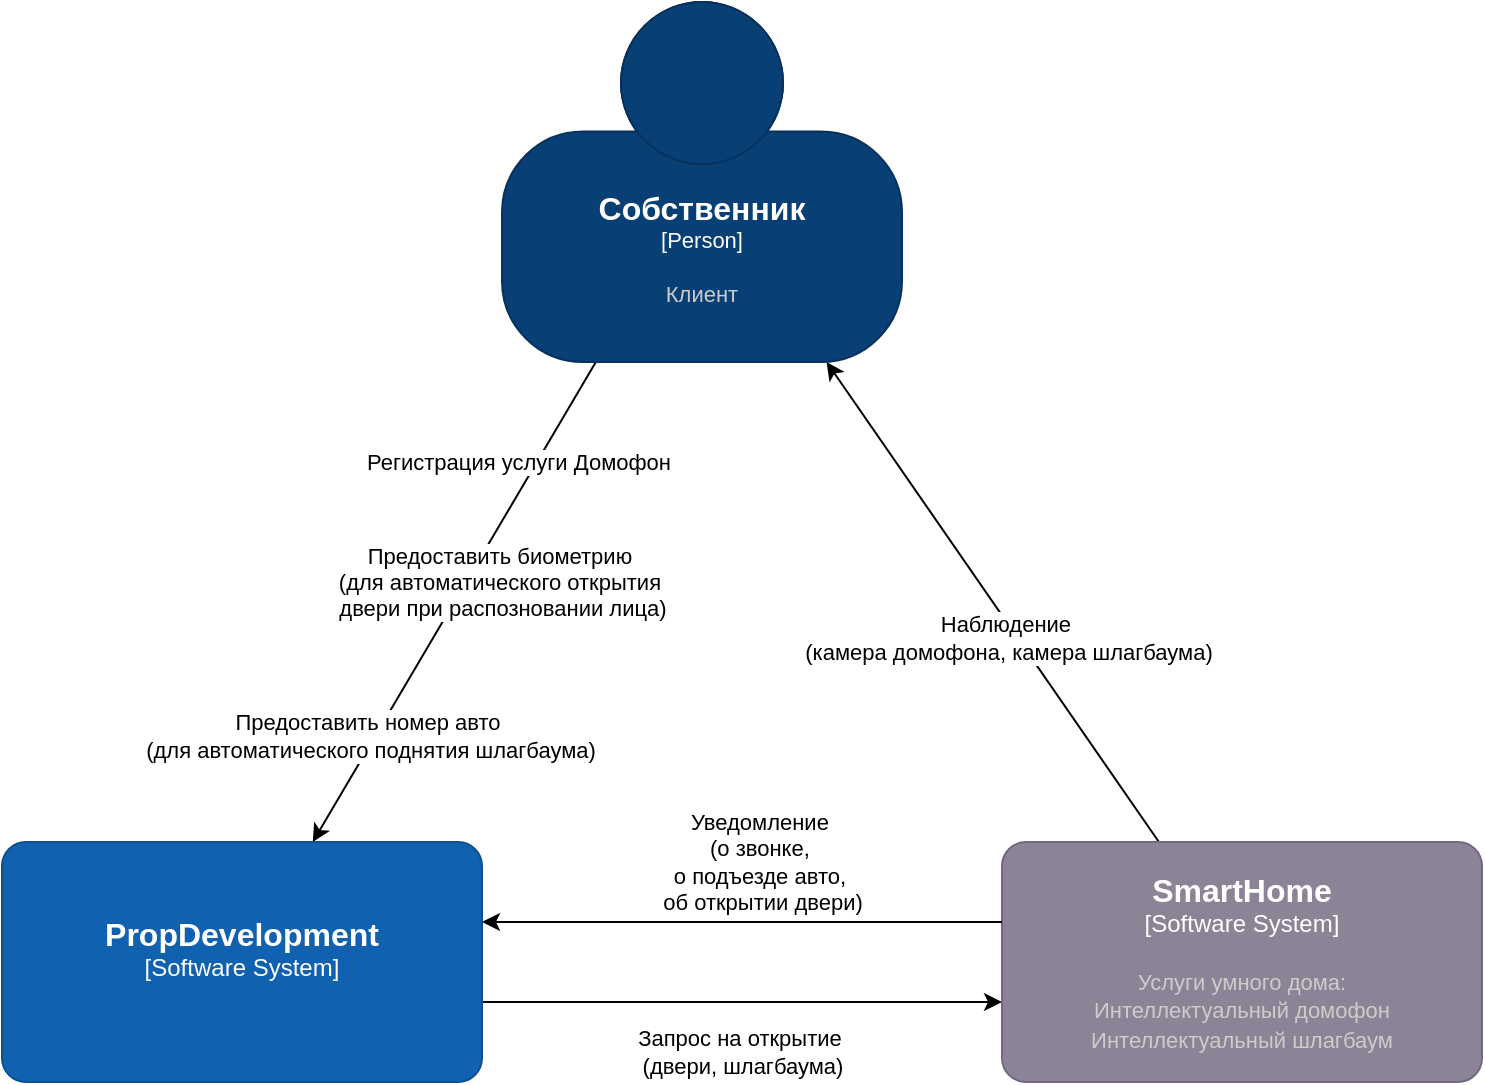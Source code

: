 <mxfile version="25.0.2">
  <diagram name="Страница — 1" id="AA9cZ-glA_Fp__WyKTjR">
    <mxGraphModel dx="31" dy="594" grid="1" gridSize="10" guides="1" tooltips="1" connect="1" arrows="1" fold="1" page="1" pageScale="1" pageWidth="827" pageHeight="1169" math="0" shadow="0">
      <root>
        <mxCell id="0" />
        <mxCell id="1" parent="0" />
        <mxCell id="nFB4tpNnGNIT1_HhN5Ei-163" style="rounded=0;orthogonalLoop=1;jettySize=auto;html=1;" parent="1" target="XOnH5t-txGrDBZ7-4m-t-2" edge="1" source="nFB4tpNnGNIT1_HhN5Ei-214">
          <mxGeometry relative="1" as="geometry">
            <mxPoint x="1020" y="455" as="targetPoint" />
            <mxPoint x="1020" y="245" as="sourcePoint" />
          </mxGeometry>
        </mxCell>
        <mxCell id="XOnH5t-txGrDBZ7-4m-t-6" value="Регистрация услуги Домофон" style="edgeLabel;html=1;align=center;verticalAlign=middle;resizable=0;points=[];" vertex="1" connectable="0" parent="nFB4tpNnGNIT1_HhN5Ei-163">
          <mxGeometry x="0.109" y="-1" relative="1" as="geometry">
            <mxPoint x="40" y="-83" as="offset" />
          </mxGeometry>
        </mxCell>
        <mxCell id="XOnH5t-txGrDBZ7-4m-t-8" value="Предоставить номер авто&amp;nbsp;&lt;div&gt;(для автоматического поднятия шлагбаума)&lt;/div&gt;" style="edgeLabel;html=1;align=center;verticalAlign=middle;resizable=0;points=[];" vertex="1" connectable="0" parent="nFB4tpNnGNIT1_HhN5Ei-163">
          <mxGeometry x="0.569" y="-2" relative="1" as="geometry">
            <mxPoint as="offset" />
          </mxGeometry>
        </mxCell>
        <mxCell id="XOnH5t-txGrDBZ7-4m-t-4" style="rounded=0;orthogonalLoop=1;jettySize=auto;html=1;" edge="1" parent="1" source="XOnH5t-txGrDBZ7-4m-t-1" target="nFB4tpNnGNIT1_HhN5Ei-214">
          <mxGeometry relative="1" as="geometry">
            <mxPoint x="1560" y="190" as="targetPoint" />
          </mxGeometry>
        </mxCell>
        <mxCell id="XOnH5t-txGrDBZ7-4m-t-5" value="Наблюдение&amp;nbsp;&lt;div&gt;(камера домофона, камера шлагбаума)&lt;/div&gt;" style="edgeLabel;html=1;align=center;verticalAlign=middle;resizable=0;points=[];" vertex="1" connectable="0" parent="XOnH5t-txGrDBZ7-4m-t-4">
          <mxGeometry x="-0.124" y="3" relative="1" as="geometry">
            <mxPoint y="1" as="offset" />
          </mxGeometry>
        </mxCell>
        <object placeholders="1" c4Name="Собственник" c4Type="Person" c4Description="Клиент" label="&lt;font style=&quot;font-size: 16px&quot;&gt;&lt;b&gt;%c4Name%&lt;/b&gt;&lt;/font&gt;&lt;div&gt;[%c4Type%]&lt;/div&gt;&lt;br&gt;&lt;div&gt;&lt;font style=&quot;font-size: 11px&quot;&gt;&lt;font color=&quot;#cccccc&quot;&gt;%c4Description%&lt;/font&gt;&lt;/div&gt;" id="nFB4tpNnGNIT1_HhN5Ei-214">
          <mxCell style="html=1;fontSize=11;dashed=0;whiteSpace=wrap;fillColor=#083F75;strokeColor=#06315C;fontColor=#ffffff;shape=mxgraph.c4.person2;align=center;metaEdit=1;points=[[0.5,0,0],[1,0.5,0],[1,0.75,0],[0.75,1,0],[0.5,1,0],[0.25,1,0],[0,0.75,0],[0,0.5,0]];resizable=0;" parent="1" vertex="1">
            <mxGeometry x="1110" y="60" width="200" height="180" as="geometry" />
          </mxCell>
        </object>
        <mxCell id="XOnH5t-txGrDBZ7-4m-t-3" style="edgeStyle=orthogonalEdgeStyle;rounded=0;orthogonalLoop=1;jettySize=auto;html=1;" edge="1" parent="1" source="XOnH5t-txGrDBZ7-4m-t-2" target="XOnH5t-txGrDBZ7-4m-t-1">
          <mxGeometry relative="1" as="geometry">
            <Array as="points">
              <mxPoint x="1230" y="560" />
              <mxPoint x="1230" y="560" />
            </Array>
          </mxGeometry>
        </mxCell>
        <mxCell id="XOnH5t-txGrDBZ7-4m-t-9" value="Запрос на открытие&amp;nbsp;&lt;div&gt;(двери, шлагбаума)&lt;/div&gt;" style="edgeLabel;html=1;align=center;verticalAlign=middle;resizable=0;points=[];" vertex="1" connectable="0" parent="XOnH5t-txGrDBZ7-4m-t-3">
          <mxGeometry x="-0.36" y="-3" relative="1" as="geometry">
            <mxPoint x="47" y="22" as="offset" />
          </mxGeometry>
        </mxCell>
        <object placeholders="1" c4Name="SmartHome" c4Type="Software System" c4Description="Услуги умного дома:&#xa;Интеллектуальный домофон&#xa;Интеллектуальный шлагбаум" label="&lt;font style=&quot;font-size: 16px&quot;&gt;&lt;b&gt;%c4Name%&lt;/b&gt;&lt;/font&gt;&lt;div&gt;[%c4Type%]&lt;/div&gt;&lt;br&gt;&lt;div&gt;&lt;font style=&quot;font-size: 11px&quot;&gt;&lt;font color=&quot;#cccccc&quot;&gt;%c4Description%&lt;/font&gt;&lt;/div&gt;" id="XOnH5t-txGrDBZ7-4m-t-1">
          <mxCell style="rounded=1;whiteSpace=wrap;html=1;labelBackgroundColor=none;fillColor=#8C8496;fontColor=#ffffff;align=center;arcSize=10;strokeColor=#736782;metaEdit=1;resizable=0;points=[[0.25,0,0],[0.5,0,0],[0.75,0,0],[1,0.25,0],[1,0.5,0],[1,0.75,0],[0.75,1,0],[0.5,1,0],[0.25,1,0],[0,0.75,0],[0,0.5,0],[0,0.25,0]];" vertex="1" parent="1">
            <mxGeometry x="1360" y="480" width="240" height="120" as="geometry" />
          </mxCell>
        </object>
        <object placeholders="1" c4Name="PropDevelopment" c4Type="Software System" c4Description="" label="&lt;font style=&quot;font-size: 16px&quot;&gt;&lt;b&gt;%c4Name%&lt;/b&gt;&lt;/font&gt;&lt;div&gt;[%c4Type%]&lt;/div&gt;&lt;br&gt;&lt;div&gt;&lt;font style=&quot;font-size: 11px&quot;&gt;&lt;font color=&quot;#cccccc&quot;&gt;%c4Description%&lt;/font&gt;&lt;/div&gt;" id="XOnH5t-txGrDBZ7-4m-t-2">
          <mxCell style="rounded=1;whiteSpace=wrap;html=1;labelBackgroundColor=none;fillColor=#1061B0;fontColor=#ffffff;align=center;arcSize=10;strokeColor=#0D5091;metaEdit=1;resizable=0;points=[[0.25,0,0],[0.5,0,0],[0.75,0,0],[1,0.25,0],[1,0.5,0],[1,0.75,0],[0.75,1,0],[0.5,1,0],[0.25,1,0],[0,0.75,0],[0,0.5,0],[0,0.25,0]];" vertex="1" parent="1">
            <mxGeometry x="860" y="480" width="240" height="120" as="geometry" />
          </mxCell>
        </object>
        <mxCell id="XOnH5t-txGrDBZ7-4m-t-7" value="Предоставить биометрию&amp;nbsp;&lt;div&gt;(для автоматического открытия&amp;nbsp;&lt;/div&gt;&lt;div&gt;двери при распозновании лица)&lt;/div&gt;" style="edgeLabel;html=1;align=center;verticalAlign=middle;resizable=0;points=[];" vertex="1" connectable="0" parent="1">
          <mxGeometry x="1110.002" y="350.0" as="geometry" />
        </mxCell>
        <mxCell id="XOnH5t-txGrDBZ7-4m-t-11" style="edgeStyle=orthogonalEdgeStyle;rounded=0;orthogonalLoop=1;jettySize=auto;html=1;" edge="1" parent="1" source="XOnH5t-txGrDBZ7-4m-t-1" target="XOnH5t-txGrDBZ7-4m-t-2">
          <mxGeometry relative="1" as="geometry">
            <mxPoint x="1110" y="590" as="sourcePoint" />
            <mxPoint x="1370" y="590" as="targetPoint" />
            <Array as="points">
              <mxPoint x="1230" y="520" />
              <mxPoint x="1230" y="520" />
            </Array>
          </mxGeometry>
        </mxCell>
        <mxCell id="XOnH5t-txGrDBZ7-4m-t-12" value="Уведомление&amp;nbsp;&lt;div&gt;(о звонке,&amp;nbsp;&lt;/div&gt;&lt;div&gt;о подъезде авто,&amp;nbsp;&lt;/div&gt;&lt;div&gt;об открытии двери)&lt;/div&gt;" style="edgeLabel;html=1;align=center;verticalAlign=middle;resizable=0;points=[];" vertex="1" connectable="0" parent="XOnH5t-txGrDBZ7-4m-t-11">
          <mxGeometry x="-0.36" y="-3" relative="1" as="geometry">
            <mxPoint x="-37" y="-27" as="offset" />
          </mxGeometry>
        </mxCell>
      </root>
    </mxGraphModel>
  </diagram>
</mxfile>
